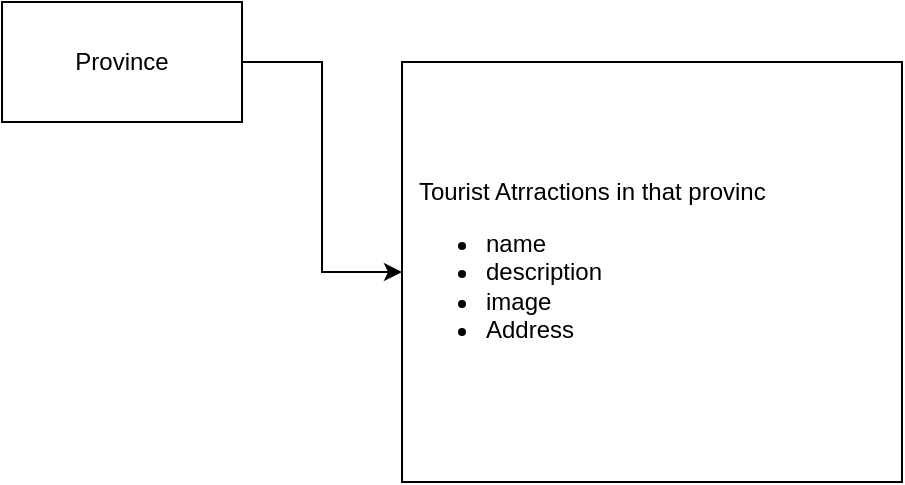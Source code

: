 <mxfile version="22.1.22" type="embed">
  <diagram id="ZXV1xfavV0UUI3u41lQr" name="Page-1">
    <mxGraphModel dx="1054" dy="750" grid="1" gridSize="10" guides="1" tooltips="1" connect="1" arrows="1" fold="1" page="1" pageScale="1" pageWidth="850" pageHeight="1100" math="0" shadow="0">
      <root>
        <mxCell id="0" />
        <mxCell id="1" parent="0" />
        <mxCell id="4" value="" style="edgeStyle=orthogonalEdgeStyle;rounded=0;orthogonalLoop=1;jettySize=auto;html=1;" parent="1" source="2" target="3" edge="1">
          <mxGeometry relative="1" as="geometry" />
        </mxCell>
        <mxCell id="2" value="Province" style="rounded=0;whiteSpace=wrap;html=1;" parent="1" vertex="1">
          <mxGeometry x="30" y="200" width="120" height="60" as="geometry" />
        </mxCell>
        <mxCell id="3" value="&amp;nbsp; Tourist Atrractions in that provinc&lt;br&gt;&lt;ul&gt;&lt;li&gt;name&lt;/li&gt;&lt;li&gt;description&lt;/li&gt;&lt;li&gt;image&lt;/li&gt;&lt;li&gt;Address&amp;nbsp;&amp;nbsp;&lt;/li&gt;&lt;/ul&gt;" style="whiteSpace=wrap;html=1;rounded=0;align=left;" parent="1" vertex="1">
          <mxGeometry x="230" y="230" width="250" height="210" as="geometry" />
        </mxCell>
      </root>
    </mxGraphModel>
  </diagram>
</mxfile>
